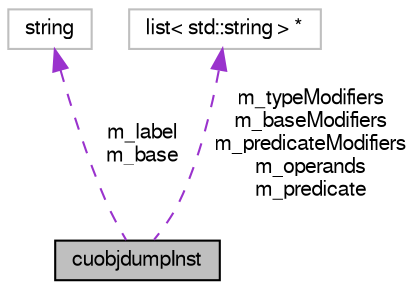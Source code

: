 digraph G
{
  bgcolor="transparent";
  edge [fontname="FreeSans",fontsize="10",labelfontname="FreeSans",labelfontsize="10"];
  node [fontname="FreeSans",fontsize="10",shape=record];
  Node1 [label="cuobjdumpInst",height=0.2,width=0.4,color="black", fillcolor="grey75", style="filled" fontcolor="black"];
  Node2 -> Node1 [dir=back,color="darkorchid3",fontsize="10",style="dashed",label="m_label\nm_base",fontname="FreeSans"];
  Node2 [label="string",height=0.2,width=0.4,color="grey75"];
  Node3 -> Node1 [dir=back,color="darkorchid3",fontsize="10",style="dashed",label="m_typeModifiers\nm_baseModifiers\nm_predicateModifiers\nm_operands\nm_predicate",fontname="FreeSans"];
  Node3 [label="list\< std::string \> *",height=0.2,width=0.4,color="grey75"];
}
